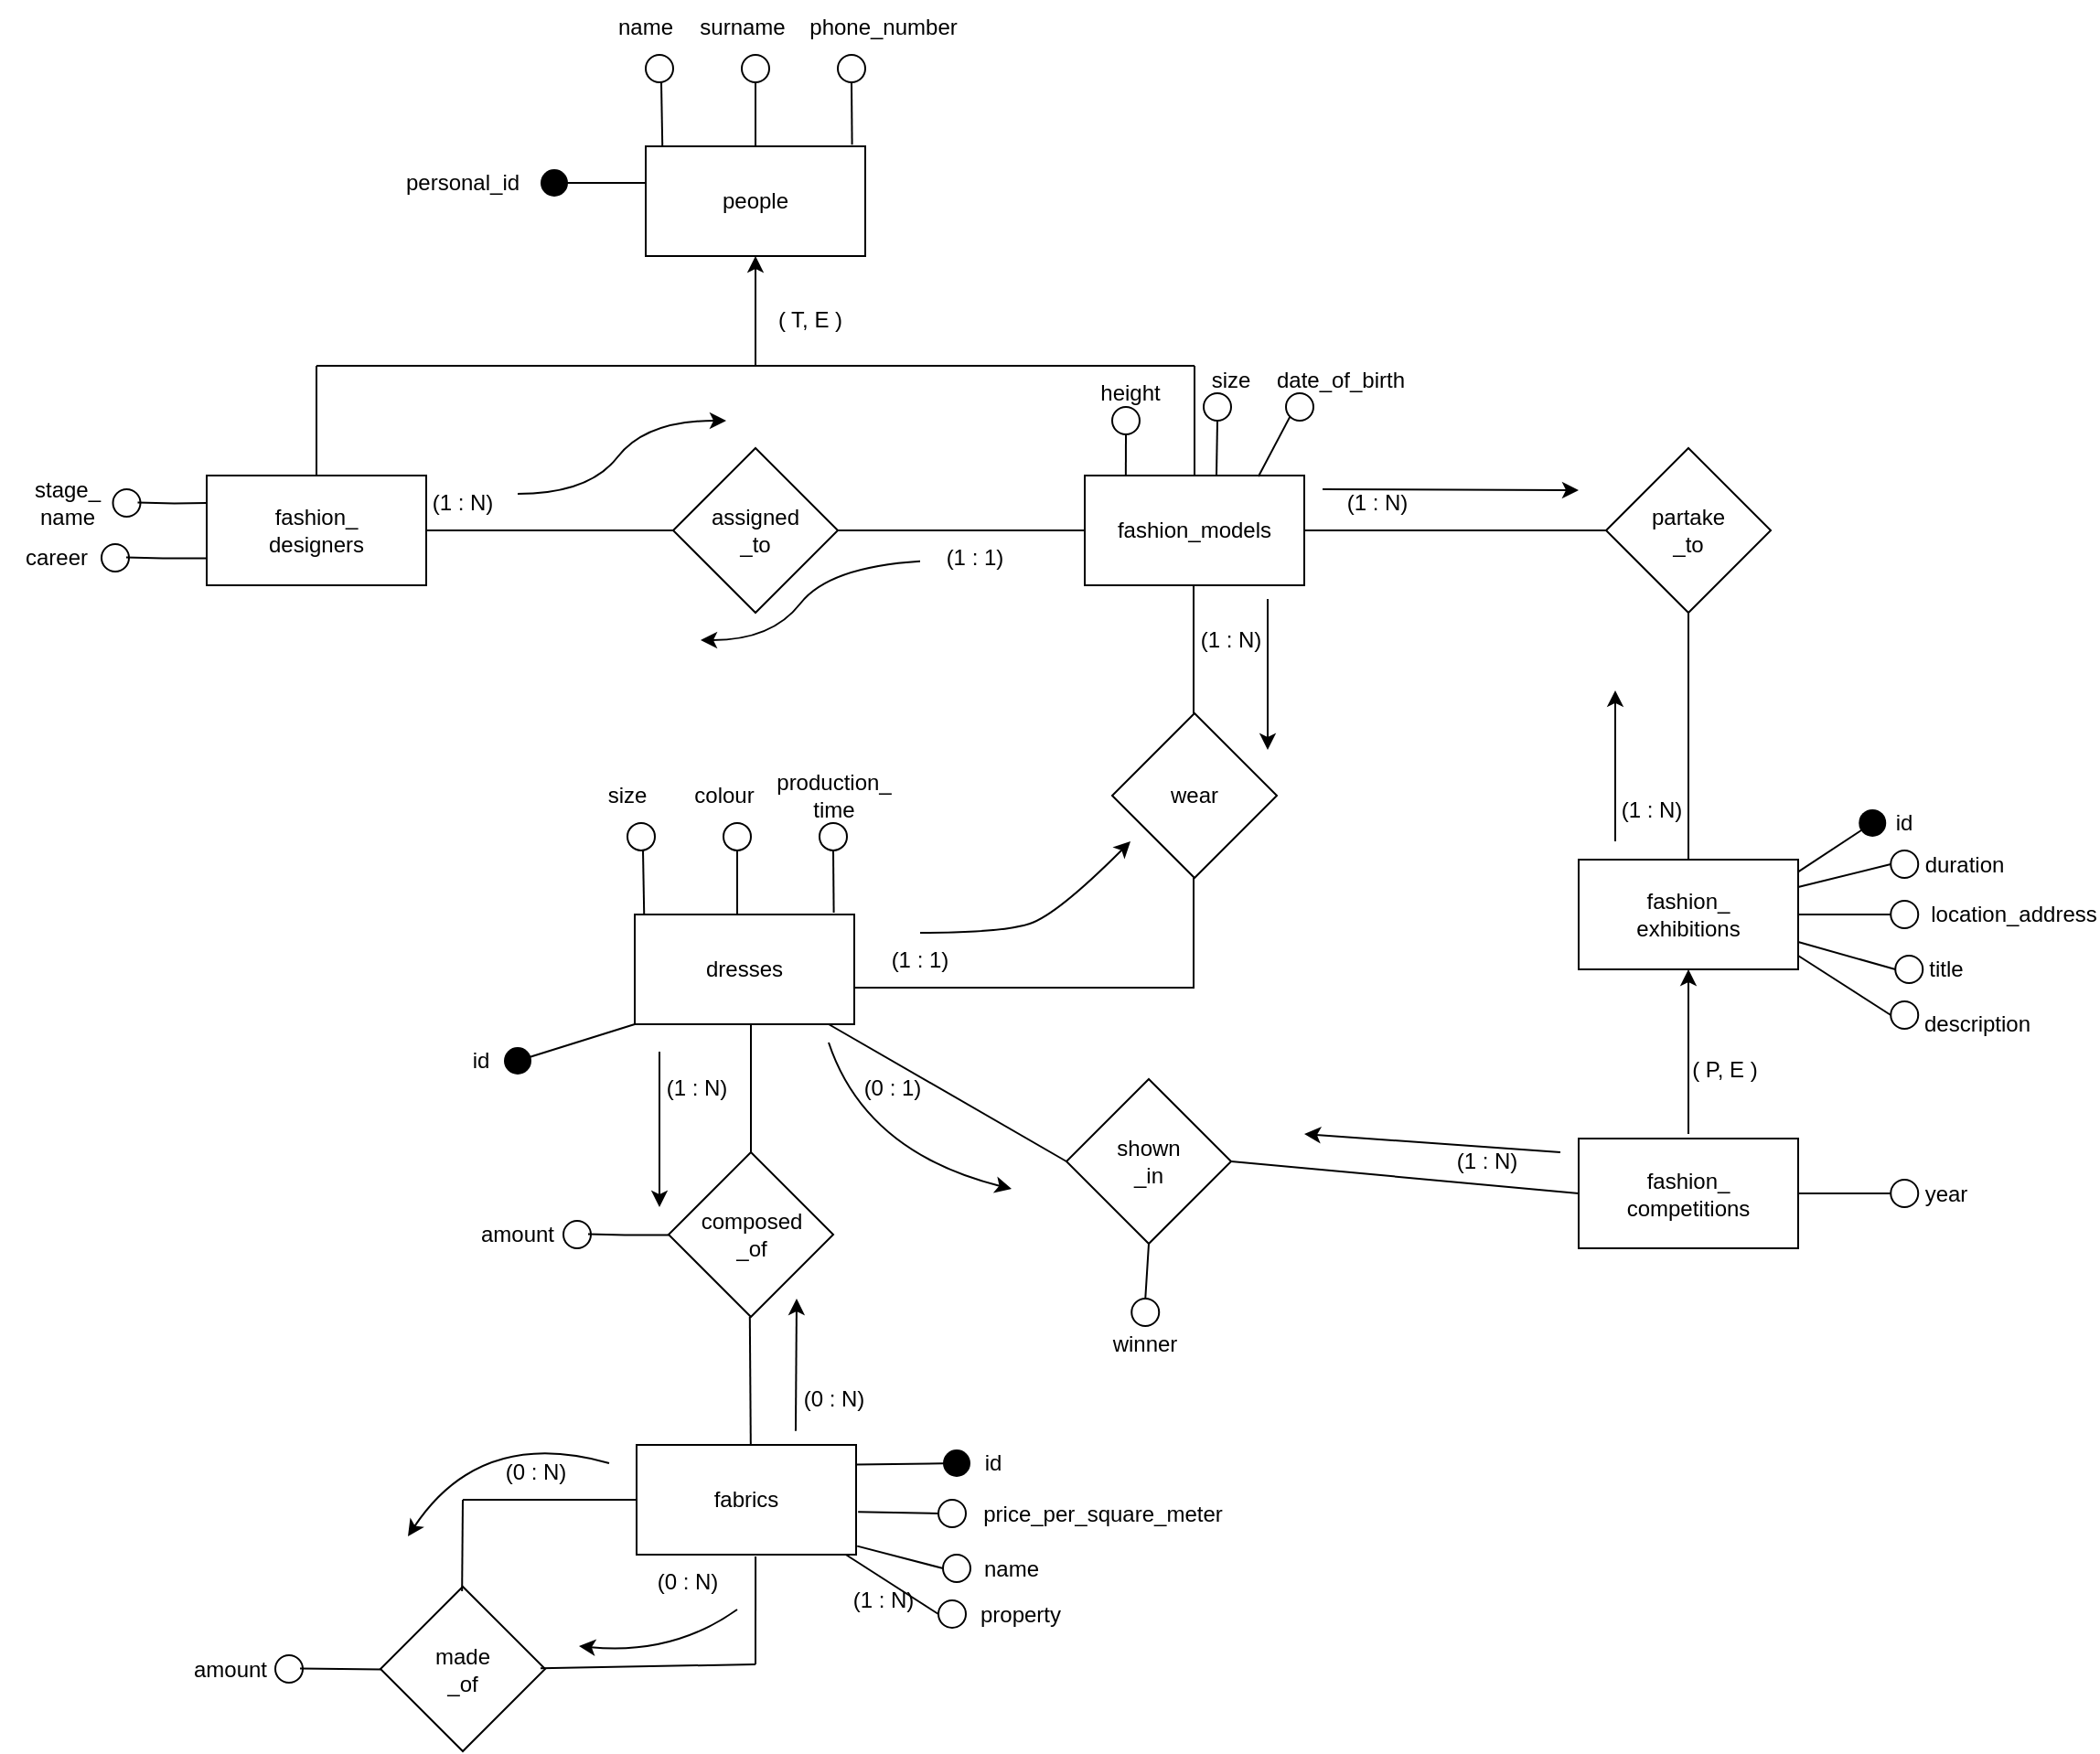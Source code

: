 <mxfile version="24.7.17">
  <diagram id="mo4NvyDhWBGa12DusN8B" name="Pagina-1">
    <mxGraphModel dx="1290" dy="621" grid="1" gridSize="10" guides="1" tooltips="1" connect="1" arrows="1" fold="1" page="1" pageScale="1" pageWidth="827" pageHeight="1169" math="0" shadow="0">
      <root>
        <mxCell id="0" />
        <mxCell id="1" parent="0" />
        <mxCell id="zsqkhQrDYqcJu1MsGsZU-1" value="people" style="rounded=0;whiteSpace=wrap;html=1;" parent="1" vertex="1">
          <mxGeometry x="360" y="120" width="120" height="60" as="geometry" />
        </mxCell>
        <mxCell id="zsqkhQrDYqcJu1MsGsZU-2" value="fashion_&lt;div&gt;designers&lt;/div&gt;" style="rounded=0;whiteSpace=wrap;html=1;" parent="1" vertex="1">
          <mxGeometry x="120" y="300" width="120" height="60" as="geometry" />
        </mxCell>
        <mxCell id="zsqkhQrDYqcJu1MsGsZU-3" value="fashion_models" style="rounded=0;whiteSpace=wrap;html=1;" parent="1" vertex="1">
          <mxGeometry x="600" y="300" width="120" height="60" as="geometry" />
        </mxCell>
        <mxCell id="zsqkhQrDYqcJu1MsGsZU-5" value="" style="endArrow=classic;html=1;rounded=0;entryX=0.5;entryY=1;entryDx=0;entryDy=0;" parent="1" target="zsqkhQrDYqcJu1MsGsZU-1" edge="1">
          <mxGeometry width="50" height="50" relative="1" as="geometry">
            <mxPoint x="420" y="240" as="sourcePoint" />
            <mxPoint x="440" y="240" as="targetPoint" />
          </mxGeometry>
        </mxCell>
        <mxCell id="zsqkhQrDYqcJu1MsGsZU-6" value="" style="endArrow=none;html=1;rounded=0;" parent="1" edge="1">
          <mxGeometry width="50" height="50" relative="1" as="geometry">
            <mxPoint x="420" y="240" as="sourcePoint" />
            <mxPoint x="660" y="240" as="targetPoint" />
          </mxGeometry>
        </mxCell>
        <mxCell id="zsqkhQrDYqcJu1MsGsZU-7" value="" style="endArrow=none;html=1;rounded=0;" parent="1" edge="1">
          <mxGeometry width="50" height="50" relative="1" as="geometry">
            <mxPoint x="180" y="240" as="sourcePoint" />
            <mxPoint x="420" y="240" as="targetPoint" />
          </mxGeometry>
        </mxCell>
        <mxCell id="zsqkhQrDYqcJu1MsGsZU-8" value="" style="endArrow=none;html=1;rounded=0;" parent="1" source="zsqkhQrDYqcJu1MsGsZU-3" edge="1">
          <mxGeometry width="50" height="50" relative="1" as="geometry">
            <mxPoint x="390" y="290" as="sourcePoint" />
            <mxPoint x="660" y="240" as="targetPoint" />
          </mxGeometry>
        </mxCell>
        <mxCell id="zsqkhQrDYqcJu1MsGsZU-10" value="" style="endArrow=none;html=1;rounded=0;" parent="1" source="zsqkhQrDYqcJu1MsGsZU-2" edge="1">
          <mxGeometry width="50" height="50" relative="1" as="geometry">
            <mxPoint x="390" y="290" as="sourcePoint" />
            <mxPoint x="180" y="240" as="targetPoint" />
          </mxGeometry>
        </mxCell>
        <mxCell id="zsqkhQrDYqcJu1MsGsZU-11" value="assigned&lt;div&gt;_to&lt;/div&gt;" style="rhombus;whiteSpace=wrap;html=1;" parent="1" vertex="1">
          <mxGeometry x="375" y="285" width="90" height="90" as="geometry" />
        </mxCell>
        <mxCell id="zsqkhQrDYqcJu1MsGsZU-14" value="" style="endArrow=none;html=1;rounded=0;entryX=0;entryY=0.5;entryDx=0;entryDy=0;exitX=1;exitY=0.5;exitDx=0;exitDy=0;" parent="1" source="zsqkhQrDYqcJu1MsGsZU-11" target="zsqkhQrDYqcJu1MsGsZU-3" edge="1">
          <mxGeometry width="50" height="50" relative="1" as="geometry">
            <mxPoint x="470" y="330" as="sourcePoint" />
            <mxPoint x="440" y="240" as="targetPoint" />
          </mxGeometry>
        </mxCell>
        <mxCell id="zsqkhQrDYqcJu1MsGsZU-16" value="" style="endArrow=none;html=1;rounded=0;entryX=0;entryY=0.5;entryDx=0;entryDy=0;" parent="1" target="zsqkhQrDYqcJu1MsGsZU-11" edge="1">
          <mxGeometry width="50" height="50" relative="1" as="geometry">
            <mxPoint x="240" y="330" as="sourcePoint" />
            <mxPoint x="315" y="370" as="targetPoint" />
          </mxGeometry>
        </mxCell>
        <mxCell id="zsqkhQrDYqcJu1MsGsZU-17" value="" style="curved=1;endArrow=classic;html=1;rounded=0;" parent="1" edge="1">
          <mxGeometry width="50" height="50" relative="1" as="geometry">
            <mxPoint x="290" y="310" as="sourcePoint" />
            <mxPoint x="404" y="270" as="targetPoint" />
            <Array as="points">
              <mxPoint x="329" y="310" />
              <mxPoint x="360" y="270" />
            </Array>
          </mxGeometry>
        </mxCell>
        <mxCell id="zsqkhQrDYqcJu1MsGsZU-19" value="" style="curved=1;endArrow=classic;html=1;rounded=0;" parent="1" source="zsqkhQrDYqcJu1MsGsZU-22" edge="1">
          <mxGeometry width="50" height="50" relative="1" as="geometry">
            <mxPoint x="504" y="350" as="sourcePoint" />
            <mxPoint x="390" y="390" as="targetPoint" />
            <Array as="points">
              <mxPoint x="460" y="350" />
              <mxPoint x="429" y="390" />
            </Array>
          </mxGeometry>
        </mxCell>
        <mxCell id="zsqkhQrDYqcJu1MsGsZU-21" value="(1 :&lt;span style=&quot;background-color: initial;&quot;&gt;&amp;nbsp;N)&lt;/span&gt;" style="text;strokeColor=none;align=center;fillColor=none;html=1;verticalAlign=middle;whiteSpace=wrap;rounded=0;" parent="1" vertex="1">
          <mxGeometry x="230" y="300" width="60" height="30" as="geometry" />
        </mxCell>
        <mxCell id="zsqkhQrDYqcJu1MsGsZU-22" value="(1 :&lt;span style=&quot;background-color: initial;&quot;&gt;&amp;nbsp;1&lt;/span&gt;&lt;span style=&quot;background-color: initial;&quot;&gt;)&lt;/span&gt;" style="text;strokeColor=none;align=center;fillColor=none;html=1;verticalAlign=middle;whiteSpace=wrap;rounded=0;" parent="1" vertex="1">
          <mxGeometry x="510" y="330" width="60" height="30" as="geometry" />
        </mxCell>
        <mxCell id="zsqkhQrDYqcJu1MsGsZU-24" value="dresses" style="rounded=0;whiteSpace=wrap;html=1;" parent="1" vertex="1">
          <mxGeometry x="354" y="540" width="120" height="60" as="geometry" />
        </mxCell>
        <mxCell id="zsqkhQrDYqcJu1MsGsZU-26" value="wear" style="rhombus;whiteSpace=wrap;html=1;" parent="1" vertex="1">
          <mxGeometry x="615" y="430" width="90" height="90" as="geometry" />
        </mxCell>
        <mxCell id="zsqkhQrDYqcJu1MsGsZU-28" value="" style="endArrow=none;html=1;rounded=0;exitX=0.5;exitY=1;exitDx=0;exitDy=0;" parent="1" edge="1">
          <mxGeometry width="50" height="50" relative="1" as="geometry">
            <mxPoint x="659.5" y="360" as="sourcePoint" />
            <mxPoint x="659.5" y="430" as="targetPoint" />
          </mxGeometry>
        </mxCell>
        <mxCell id="zsqkhQrDYqcJu1MsGsZU-30" value="" style="endArrow=none;html=1;rounded=0;entryX=0;entryY=0.5;entryDx=0;entryDy=0;" parent="1" target="zsqkhQrDYqcJu1MsGsZU-163" edge="1">
          <mxGeometry width="50" height="50" relative="1" as="geometry">
            <mxPoint x="460" y="600" as="sourcePoint" />
            <mxPoint x="510" y="550" as="targetPoint" />
          </mxGeometry>
        </mxCell>
        <mxCell id="zsqkhQrDYqcJu1MsGsZU-32" value="" style="endArrow=none;html=1;rounded=0;entryX=0;entryY=0.5;entryDx=0;entryDy=0;exitX=1;exitY=0.5;exitDx=0;exitDy=0;" parent="1" source="zsqkhQrDYqcJu1MsGsZU-163" target="zsqkhQrDYqcJu1MsGsZU-143" edge="1">
          <mxGeometry width="50" height="50" relative="1" as="geometry">
            <mxPoint x="680" y="680" as="sourcePoint" />
            <mxPoint x="730" y="630" as="targetPoint" />
          </mxGeometry>
        </mxCell>
        <mxCell id="zsqkhQrDYqcJu1MsGsZU-35" value="" style="endArrow=none;html=1;rounded=0;" parent="1" edge="1">
          <mxGeometry width="50" height="50" relative="1" as="geometry">
            <mxPoint x="659.5" y="580" as="sourcePoint" />
            <mxPoint x="659.5" y="520" as="targetPoint" />
          </mxGeometry>
        </mxCell>
        <mxCell id="zsqkhQrDYqcJu1MsGsZU-37" value="" style="endArrow=none;html=1;rounded=0;" parent="1" edge="1">
          <mxGeometry width="50" height="50" relative="1" as="geometry">
            <mxPoint x="474" y="580" as="sourcePoint" />
            <mxPoint x="660" y="580" as="targetPoint" />
          </mxGeometry>
        </mxCell>
        <mxCell id="zsqkhQrDYqcJu1MsGsZU-39" value="(1 :&lt;span style=&quot;background-color: initial;&quot;&gt;&amp;nbsp;N)&lt;/span&gt;" style="text;strokeColor=none;align=center;fillColor=none;html=1;verticalAlign=middle;whiteSpace=wrap;rounded=0;" parent="1" vertex="1">
          <mxGeometry x="650" y="375" width="60" height="30" as="geometry" />
        </mxCell>
        <mxCell id="zsqkhQrDYqcJu1MsGsZU-40" value="(1 :&lt;span style=&quot;background-color: initial;&quot;&gt;&amp;nbsp;1&lt;/span&gt;&lt;span style=&quot;background-color: initial;&quot;&gt;)&lt;/span&gt;" style="text;strokeColor=none;align=center;fillColor=none;html=1;verticalAlign=middle;whiteSpace=wrap;rounded=0;" parent="1" vertex="1">
          <mxGeometry x="480" y="550" width="60" height="30" as="geometry" />
        </mxCell>
        <mxCell id="zsqkhQrDYqcJu1MsGsZU-45" value="" style="curved=1;endArrow=classic;html=1;rounded=0;exitX=0.25;exitY=0;exitDx=0;exitDy=0;" parent="1" edge="1">
          <mxGeometry width="50" height="50" relative="1" as="geometry">
            <mxPoint x="510" y="550" as="sourcePoint" />
            <mxPoint x="625" y="500" as="targetPoint" />
            <Array as="points">
              <mxPoint x="555" y="550" />
              <mxPoint x="585" y="540" />
            </Array>
          </mxGeometry>
        </mxCell>
        <mxCell id="zsqkhQrDYqcJu1MsGsZU-47" value="" style="endArrow=classic;html=1;rounded=0;" parent="1" edge="1">
          <mxGeometry width="50" height="50" relative="1" as="geometry">
            <mxPoint x="700" y="367.5" as="sourcePoint" />
            <mxPoint x="700" y="450" as="targetPoint" />
            <Array as="points">
              <mxPoint x="700" y="410" />
            </Array>
          </mxGeometry>
        </mxCell>
        <mxCell id="zsqkhQrDYqcJu1MsGsZU-49" value="" style="endArrow=none;html=1;rounded=0;" parent="1" source="zsqkhQrDYqcJu1MsGsZU-48" edge="1">
          <mxGeometry width="50" height="50" relative="1" as="geometry">
            <mxPoint x="369" y="140" as="sourcePoint" />
            <mxPoint x="310" y="140" as="targetPoint" />
          </mxGeometry>
        </mxCell>
        <mxCell id="zsqkhQrDYqcJu1MsGsZU-50" value="personal_id" style="text;strokeColor=none;align=center;fillColor=none;html=1;verticalAlign=middle;whiteSpace=wrap;rounded=0;" parent="1" vertex="1">
          <mxGeometry x="230" y="125" width="60" height="30" as="geometry" />
        </mxCell>
        <mxCell id="zsqkhQrDYqcJu1MsGsZU-51" value="" style="endArrow=none;html=1;rounded=0;" parent="1" target="zsqkhQrDYqcJu1MsGsZU-48" edge="1">
          <mxGeometry width="50" height="50" relative="1" as="geometry">
            <mxPoint x="360" y="140" as="sourcePoint" />
            <mxPoint x="310" y="140" as="targetPoint" />
          </mxGeometry>
        </mxCell>
        <mxCell id="zsqkhQrDYqcJu1MsGsZU-48" value="" style="shape=waypoint;sketch=0;fillStyle=solid;size=15;pointerEvents=1;points=[];fillColor=none;resizable=0;rotatable=0;perimeter=centerPerimeter;snapToPoint=1;spacing=2;fontSize=24;" parent="1" vertex="1">
          <mxGeometry x="300" y="130" width="20" height="20" as="geometry" />
        </mxCell>
        <mxCell id="zsqkhQrDYqcJu1MsGsZU-60" value="" style="ellipse;whiteSpace=wrap;html=1;aspect=fixed;" parent="1" vertex="1">
          <mxGeometry x="360" y="70" width="15" height="15" as="geometry" />
        </mxCell>
        <mxCell id="zsqkhQrDYqcJu1MsGsZU-66" value="" style="ellipse;whiteSpace=wrap;html=1;aspect=fixed;" parent="1" vertex="1">
          <mxGeometry x="412.5" y="70" width="15" height="15" as="geometry" />
        </mxCell>
        <mxCell id="zsqkhQrDYqcJu1MsGsZU-67" value="" style="ellipse;whiteSpace=wrap;html=1;aspect=fixed;" parent="1" vertex="1">
          <mxGeometry x="465" y="70" width="15" height="15" as="geometry" />
        </mxCell>
        <mxCell id="zsqkhQrDYqcJu1MsGsZU-68" value="" style="endArrow=none;html=1;rounded=0;entryX=0.5;entryY=1;entryDx=0;entryDy=0;exitX=0.5;exitY=0;exitDx=0;exitDy=0;" parent="1" source="zsqkhQrDYqcJu1MsGsZU-1" target="zsqkhQrDYqcJu1MsGsZU-66" edge="1">
          <mxGeometry width="50" height="50" relative="1" as="geometry">
            <mxPoint x="413" y="120" as="sourcePoint" />
            <mxPoint x="430" y="140" as="targetPoint" />
          </mxGeometry>
        </mxCell>
        <mxCell id="zsqkhQrDYqcJu1MsGsZU-70" value="" style="endArrow=none;html=1;rounded=0;entryX=0.5;entryY=1;entryDx=0;entryDy=0;exitX=0.076;exitY=0.001;exitDx=0;exitDy=0;exitPerimeter=0;" parent="1" source="zsqkhQrDYqcJu1MsGsZU-1" edge="1">
          <mxGeometry width="50" height="50" relative="1" as="geometry">
            <mxPoint x="366.5" y="124" as="sourcePoint" />
            <mxPoint x="368.5" y="85" as="targetPoint" />
          </mxGeometry>
        </mxCell>
        <mxCell id="zsqkhQrDYqcJu1MsGsZU-71" value="" style="endArrow=none;html=1;rounded=0;exitX=0.94;exitY=-0.015;exitDx=0;exitDy=0;exitPerimeter=0;entryX=0.5;entryY=1;entryDx=0;entryDy=0;" parent="1" source="zsqkhQrDYqcJu1MsGsZU-1" target="zsqkhQrDYqcJu1MsGsZU-67" edge="1">
          <mxGeometry width="50" height="50" relative="1" as="geometry">
            <mxPoint x="474.0" y="121.68" as="sourcePoint" />
            <mxPoint x="474.42" y="85" as="targetPoint" />
          </mxGeometry>
        </mxCell>
        <mxCell id="zsqkhQrDYqcJu1MsGsZU-73" value="name" style="text;strokeColor=none;align=center;fillColor=none;html=1;verticalAlign=middle;whiteSpace=wrap;rounded=0;" parent="1" vertex="1">
          <mxGeometry x="330" y="40" width="60" height="30" as="geometry" />
        </mxCell>
        <mxCell id="zsqkhQrDYqcJu1MsGsZU-74" value="surname" style="text;strokeColor=none;align=center;fillColor=none;html=1;verticalAlign=middle;whiteSpace=wrap;rounded=0;" parent="1" vertex="1">
          <mxGeometry x="382.5" y="40" width="60" height="30" as="geometry" />
        </mxCell>
        <mxCell id="zsqkhQrDYqcJu1MsGsZU-75" value="phone_number" style="text;strokeColor=none;align=center;fillColor=none;html=1;verticalAlign=middle;whiteSpace=wrap;rounded=0;" parent="1" vertex="1">
          <mxGeometry x="460" y="40" width="60" height="30" as="geometry" />
        </mxCell>
        <mxCell id="zsqkhQrDYqcJu1MsGsZU-78" value="id" style="text;strokeColor=none;align=center;fillColor=none;html=1;verticalAlign=middle;whiteSpace=wrap;rounded=0;" parent="1" vertex="1">
          <mxGeometry x="240" y="605" width="60" height="30" as="geometry" />
        </mxCell>
        <mxCell id="zsqkhQrDYqcJu1MsGsZU-79" value="" style="endArrow=none;html=1;rounded=0;exitX=0;exitY=1;exitDx=0;exitDy=0;" parent="1" source="zsqkhQrDYqcJu1MsGsZU-24" target="zsqkhQrDYqcJu1MsGsZU-80" edge="1">
          <mxGeometry width="50" height="50" relative="1" as="geometry">
            <mxPoint x="245" y="730" as="sourcePoint" />
            <mxPoint x="195" y="730" as="targetPoint" />
          </mxGeometry>
        </mxCell>
        <mxCell id="zsqkhQrDYqcJu1MsGsZU-80" value="" style="shape=waypoint;sketch=0;fillStyle=solid;size=15;pointerEvents=1;points=[];fillColor=none;resizable=0;rotatable=0;perimeter=centerPerimeter;snapToPoint=1;spacing=2;fontSize=24;" parent="1" vertex="1">
          <mxGeometry x="280" y="610" width="20" height="20" as="geometry" />
        </mxCell>
        <mxCell id="zsqkhQrDYqcJu1MsGsZU-81" value="" style="ellipse;whiteSpace=wrap;html=1;aspect=fixed;" parent="1" vertex="1">
          <mxGeometry x="350" y="489.94" width="15" height="15" as="geometry" />
        </mxCell>
        <mxCell id="zsqkhQrDYqcJu1MsGsZU-82" value="" style="ellipse;whiteSpace=wrap;html=1;aspect=fixed;" parent="1" vertex="1">
          <mxGeometry x="402.5" y="489.94" width="15" height="15" as="geometry" />
        </mxCell>
        <mxCell id="zsqkhQrDYqcJu1MsGsZU-83" value="" style="ellipse;whiteSpace=wrap;html=1;aspect=fixed;" parent="1" vertex="1">
          <mxGeometry x="455" y="489.94" width="15" height="15" as="geometry" />
        </mxCell>
        <mxCell id="zsqkhQrDYqcJu1MsGsZU-84" value="" style="endArrow=none;html=1;rounded=0;entryX=0.5;entryY=1;entryDx=0;entryDy=0;exitX=0.5;exitY=0;exitDx=0;exitDy=0;" parent="1" target="zsqkhQrDYqcJu1MsGsZU-82" edge="1">
          <mxGeometry width="50" height="50" relative="1" as="geometry">
            <mxPoint x="410" y="539.94" as="sourcePoint" />
            <mxPoint x="420" y="559.94" as="targetPoint" />
          </mxGeometry>
        </mxCell>
        <mxCell id="zsqkhQrDYqcJu1MsGsZU-85" value="" style="endArrow=none;html=1;rounded=0;entryX=0.5;entryY=1;entryDx=0;entryDy=0;exitX=0.076;exitY=0.001;exitDx=0;exitDy=0;exitPerimeter=0;" parent="1" edge="1">
          <mxGeometry width="50" height="50" relative="1" as="geometry">
            <mxPoint x="359.12" y="540" as="sourcePoint" />
            <mxPoint x="358.5" y="504.94" as="targetPoint" />
          </mxGeometry>
        </mxCell>
        <mxCell id="zsqkhQrDYqcJu1MsGsZU-86" value="" style="endArrow=none;html=1;rounded=0;exitX=0.94;exitY=-0.015;exitDx=0;exitDy=0;exitPerimeter=0;entryX=0.5;entryY=1;entryDx=0;entryDy=0;" parent="1" target="zsqkhQrDYqcJu1MsGsZU-83" edge="1">
          <mxGeometry width="50" height="50" relative="1" as="geometry">
            <mxPoint x="462.8" y="539.04" as="sourcePoint" />
            <mxPoint x="464.42" y="504.94" as="targetPoint" />
          </mxGeometry>
        </mxCell>
        <mxCell id="zsqkhQrDYqcJu1MsGsZU-87" value="s&lt;span style=&quot;background-color: initial;&quot;&gt;ize&lt;/span&gt;" style="text;strokeColor=none;align=center;fillColor=none;html=1;verticalAlign=middle;whiteSpace=wrap;rounded=0;" parent="1" vertex="1">
          <mxGeometry x="320" y="459.94" width="60" height="30" as="geometry" />
        </mxCell>
        <mxCell id="zsqkhQrDYqcJu1MsGsZU-88" value="colour" style="text;strokeColor=none;align=center;fillColor=none;html=1;verticalAlign=middle;whiteSpace=wrap;rounded=0;" parent="1" vertex="1">
          <mxGeometry x="372.5" y="459.94" width="60" height="30" as="geometry" />
        </mxCell>
        <mxCell id="zsqkhQrDYqcJu1MsGsZU-89" value="production_&lt;div&gt;time&lt;/div&gt;" style="text;strokeColor=none;align=center;fillColor=none;html=1;verticalAlign=middle;whiteSpace=wrap;rounded=0;" parent="1" vertex="1">
          <mxGeometry x="432.5" y="460" width="60" height="30" as="geometry" />
        </mxCell>
        <mxCell id="zsqkhQrDYqcJu1MsGsZU-90" value="composed&lt;div&gt;_of&lt;/div&gt;" style="rhombus;whiteSpace=wrap;html=1;" parent="1" vertex="1">
          <mxGeometry x="372.5" y="670" width="90" height="90" as="geometry" />
        </mxCell>
        <mxCell id="zsqkhQrDYqcJu1MsGsZU-91" value="" style="endArrow=none;html=1;rounded=0;exitX=0.5;exitY=1;exitDx=0;exitDy=0;" parent="1" target="zsqkhQrDYqcJu1MsGsZU-90" edge="1">
          <mxGeometry width="50" height="50" relative="1" as="geometry">
            <mxPoint x="417.5" y="600" as="sourcePoint" />
            <mxPoint x="542.5" y="600" as="targetPoint" />
          </mxGeometry>
        </mxCell>
        <mxCell id="zsqkhQrDYqcJu1MsGsZU-92" value="(1 :&lt;span style=&quot;background-color: initial;&quot;&gt;&amp;nbsp;N)&lt;/span&gt;" style="text;strokeColor=none;align=center;fillColor=none;html=1;verticalAlign=middle;whiteSpace=wrap;rounded=0;" parent="1" vertex="1">
          <mxGeometry x="357.5" y="620" width="60" height="30" as="geometry" />
        </mxCell>
        <mxCell id="zsqkhQrDYqcJu1MsGsZU-93" value="" style="endArrow=classic;html=1;rounded=0;" parent="1" edge="1">
          <mxGeometry width="50" height="50" relative="1" as="geometry">
            <mxPoint x="367.5" y="615" as="sourcePoint" />
            <mxPoint x="367.5" y="700" as="targetPoint" />
          </mxGeometry>
        </mxCell>
        <mxCell id="zsqkhQrDYqcJu1MsGsZU-94" value="" style="endArrow=none;html=1;rounded=0;exitX=0.5;exitY=1;exitDx=0;exitDy=0;" parent="1" edge="1">
          <mxGeometry width="50" height="50" relative="1" as="geometry">
            <mxPoint x="416.91" y="760" as="sourcePoint" />
            <mxPoint x="417.41" y="830" as="targetPoint" />
          </mxGeometry>
        </mxCell>
        <mxCell id="zsqkhQrDYqcJu1MsGsZU-95" value="" style="endArrow=classic;html=1;rounded=0;exitX=0.158;exitY=1.08;exitDx=0;exitDy=0;exitPerimeter=0;" parent="1" source="zsqkhQrDYqcJu1MsGsZU-110" edge="1">
          <mxGeometry width="50" height="50" relative="1" as="geometry">
            <mxPoint x="442.5" y="835" as="sourcePoint" />
            <mxPoint x="442.5" y="750" as="targetPoint" />
          </mxGeometry>
        </mxCell>
        <mxCell id="zsqkhQrDYqcJu1MsGsZU-96" value="fabrics" style="rounded=0;whiteSpace=wrap;html=1;" parent="1" vertex="1">
          <mxGeometry x="355" y="830" width="120" height="60" as="geometry" />
        </mxCell>
        <mxCell id="zsqkhQrDYqcJu1MsGsZU-97" value="(1 :&lt;span style=&quot;background-color: initial;&quot;&gt;&amp;nbsp;N&lt;/span&gt;&lt;span style=&quot;background-color: initial;&quot;&gt;)&lt;/span&gt;" style="text;strokeColor=none;align=center;fillColor=none;html=1;verticalAlign=middle;whiteSpace=wrap;rounded=0;" parent="1" vertex="1">
          <mxGeometry x="460" y="900" width="60" height="30" as="geometry" />
        </mxCell>
        <mxCell id="zsqkhQrDYqcJu1MsGsZU-98" value="(0 :&lt;span style=&quot;background-color: initial;&quot;&gt;&amp;nbsp;N&lt;/span&gt;&lt;span style=&quot;background-color: initial;&quot;&gt;)&lt;/span&gt;" style="text;strokeColor=none;align=center;fillColor=none;html=1;verticalAlign=middle;whiteSpace=wrap;rounded=0;" parent="1" vertex="1">
          <mxGeometry x="270" y="830" width="60" height="30" as="geometry" />
        </mxCell>
        <mxCell id="zsqkhQrDYqcJu1MsGsZU-99" value="" style="endArrow=none;html=1;rounded=0;exitX=0.156;exitY=0.926;exitDx=0;exitDy=0;exitPerimeter=0;entryX=0.998;entryY=0.18;entryDx=0;entryDy=0;entryPerimeter=0;" parent="1" source="zsqkhQrDYqcJu1MsGsZU-100" target="zsqkhQrDYqcJu1MsGsZU-96" edge="1">
          <mxGeometry width="50" height="50" relative="1" as="geometry">
            <mxPoint x="107.5" y="1170.06" as="sourcePoint" />
            <mxPoint x="480" y="840" as="targetPoint" />
          </mxGeometry>
        </mxCell>
        <mxCell id="zsqkhQrDYqcJu1MsGsZU-100" value="" style="shape=waypoint;sketch=0;fillStyle=solid;size=15;pointerEvents=1;points=[];fillColor=none;resizable=0;rotatable=0;perimeter=centerPerimeter;snapToPoint=1;spacing=2;fontSize=24;" parent="1" vertex="1">
          <mxGeometry x="520" y="830" width="20" height="20" as="geometry" />
        </mxCell>
        <mxCell id="zsqkhQrDYqcJu1MsGsZU-101" value="" style="ellipse;whiteSpace=wrap;html=1;aspect=fixed;" parent="1" vertex="1">
          <mxGeometry x="520" y="915" width="15" height="15" as="geometry" />
        </mxCell>
        <mxCell id="zsqkhQrDYqcJu1MsGsZU-102" value="" style="ellipse;whiteSpace=wrap;html=1;aspect=fixed;" parent="1" vertex="1">
          <mxGeometry x="522.5" y="890" width="15" height="15" as="geometry" />
        </mxCell>
        <mxCell id="zsqkhQrDYqcJu1MsGsZU-103" value="" style="ellipse;whiteSpace=wrap;html=1;aspect=fixed;" parent="1" vertex="1">
          <mxGeometry x="520" y="860" width="15" height="15" as="geometry" />
        </mxCell>
        <mxCell id="zsqkhQrDYqcJu1MsGsZU-104" value="" style="endArrow=none;html=1;rounded=0;entryX=0;entryY=0.5;entryDx=0;entryDy=0;exitX=1.005;exitY=0.922;exitDx=0;exitDy=0;exitPerimeter=0;" parent="1" source="zsqkhQrDYqcJu1MsGsZU-96" target="zsqkhQrDYqcJu1MsGsZU-102" edge="1">
          <mxGeometry width="50" height="50" relative="1" as="geometry">
            <mxPoint x="272.5" y="980" as="sourcePoint" />
            <mxPoint x="282.5" y="1000" as="targetPoint" />
          </mxGeometry>
        </mxCell>
        <mxCell id="zsqkhQrDYqcJu1MsGsZU-105" value="" style="endArrow=none;html=1;rounded=0;entryX=0.5;entryY=1;entryDx=0;entryDy=0;exitX=0;exitY=0.5;exitDx=0;exitDy=0;" parent="1" source="zsqkhQrDYqcJu1MsGsZU-101" edge="1">
          <mxGeometry width="50" height="50" relative="1" as="geometry">
            <mxPoint x="470.0" y="925.06" as="sourcePoint" />
            <mxPoint x="469.38" y="890" as="targetPoint" />
          </mxGeometry>
        </mxCell>
        <mxCell id="zsqkhQrDYqcJu1MsGsZU-106" value="" style="endArrow=none;html=1;rounded=0;entryX=0;entryY=0.5;entryDx=0;entryDy=0;exitX=1.009;exitY=0.61;exitDx=0;exitDy=0;exitPerimeter=0;" parent="1" source="zsqkhQrDYqcJu1MsGsZU-96" target="zsqkhQrDYqcJu1MsGsZU-103" edge="1">
          <mxGeometry width="50" height="50" relative="1" as="geometry">
            <mxPoint x="480" y="868" as="sourcePoint" />
            <mxPoint x="326.92" y="945" as="targetPoint" />
          </mxGeometry>
        </mxCell>
        <mxCell id="zsqkhQrDYqcJu1MsGsZU-107" value="property" style="text;strokeColor=none;align=center;fillColor=none;html=1;verticalAlign=middle;whiteSpace=wrap;rounded=0;" parent="1" vertex="1">
          <mxGeometry x="535" y="907.5" width="60" height="30" as="geometry" />
        </mxCell>
        <mxCell id="zsqkhQrDYqcJu1MsGsZU-108" value="name" style="text;strokeColor=none;align=center;fillColor=none;html=1;verticalAlign=middle;whiteSpace=wrap;rounded=0;" parent="1" vertex="1">
          <mxGeometry x="530" y="882.5" width="60" height="30" as="geometry" />
        </mxCell>
        <mxCell id="zsqkhQrDYqcJu1MsGsZU-109" value="price_per_square_meter" style="text;strokeColor=none;align=center;fillColor=none;html=1;verticalAlign=middle;whiteSpace=wrap;rounded=0;" parent="1" vertex="1">
          <mxGeometry x="580" y="852.5" width="60" height="30" as="geometry" />
        </mxCell>
        <mxCell id="zsqkhQrDYqcJu1MsGsZU-110" value="(0 :&lt;span style=&quot;background-color: initial;&quot;&gt;&amp;nbsp;N)&lt;/span&gt;" style="text;strokeColor=none;align=center;fillColor=none;html=1;verticalAlign=middle;whiteSpace=wrap;rounded=0;" parent="1" vertex="1">
          <mxGeometry x="432.5" y="790" width="60" height="30" as="geometry" />
        </mxCell>
        <mxCell id="zsqkhQrDYqcJu1MsGsZU-111" value="id" style="text;strokeColor=none;align=center;fillColor=none;html=1;verticalAlign=middle;whiteSpace=wrap;rounded=0;" parent="1" vertex="1">
          <mxGeometry x="520" y="825" width="60" height="30" as="geometry" />
        </mxCell>
        <mxCell id="zsqkhQrDYqcJu1MsGsZU-112" value="made&lt;div&gt;_of&lt;/div&gt;" style="rhombus;whiteSpace=wrap;html=1;" parent="1" vertex="1">
          <mxGeometry x="215" y="907.5" width="90" height="90" as="geometry" />
        </mxCell>
        <mxCell id="zsqkhQrDYqcJu1MsGsZU-113" value="" style="endArrow=none;html=1;rounded=0;" parent="1" edge="1">
          <mxGeometry width="50" height="50" relative="1" as="geometry">
            <mxPoint x="260" y="860" as="sourcePoint" />
            <mxPoint x="355" y="860" as="targetPoint" />
          </mxGeometry>
        </mxCell>
        <mxCell id="zsqkhQrDYqcJu1MsGsZU-114" value="" style="endArrow=none;html=1;rounded=0;" parent="1" edge="1">
          <mxGeometry width="50" height="50" relative="1" as="geometry">
            <mxPoint x="259.58" y="910" as="sourcePoint" />
            <mxPoint x="260" y="860" as="targetPoint" />
          </mxGeometry>
        </mxCell>
        <mxCell id="zsqkhQrDYqcJu1MsGsZU-115" value="" style="endArrow=none;html=1;rounded=0;" parent="1" edge="1">
          <mxGeometry width="50" height="50" relative="1" as="geometry">
            <mxPoint x="302.5" y="952.08" as="sourcePoint" />
            <mxPoint x="420" y="950" as="targetPoint" />
          </mxGeometry>
        </mxCell>
        <mxCell id="zsqkhQrDYqcJu1MsGsZU-116" value="" style="endArrow=none;html=1;rounded=0;entryX=0.542;entryY=1.016;entryDx=0;entryDy=0;entryPerimeter=0;" parent="1" target="zsqkhQrDYqcJu1MsGsZU-96" edge="1">
          <mxGeometry width="50" height="50" relative="1" as="geometry">
            <mxPoint x="420" y="950" as="sourcePoint" />
            <mxPoint x="417.5" y="905" as="targetPoint" />
          </mxGeometry>
        </mxCell>
        <mxCell id="zsqkhQrDYqcJu1MsGsZU-117" value="(0 :&lt;span style=&quot;background-color: initial;&quot;&gt;&amp;nbsp;N&lt;/span&gt;&lt;span style=&quot;background-color: initial;&quot;&gt;)&lt;/span&gt;" style="text;strokeColor=none;align=center;fillColor=none;html=1;verticalAlign=middle;whiteSpace=wrap;rounded=0;" parent="1" vertex="1">
          <mxGeometry x="352.5" y="890" width="60" height="30" as="geometry" />
        </mxCell>
        <mxCell id="zsqkhQrDYqcJu1MsGsZU-119" value="" style="ellipse;whiteSpace=wrap;html=1;aspect=fixed;" parent="1" vertex="1">
          <mxGeometry x="315" y="707.5" width="15" height="15" as="geometry" />
        </mxCell>
        <mxCell id="zsqkhQrDYqcJu1MsGsZU-120" value="" style="endArrow=none;html=1;rounded=0;entryX=0;entryY=0.5;entryDx=0;entryDy=0;exitX=1.009;exitY=0.61;exitDx=0;exitDy=0;exitPerimeter=0;" parent="1" edge="1">
          <mxGeometry width="50" height="50" relative="1" as="geometry">
            <mxPoint x="328.5" y="714.75" as="sourcePoint" />
            <mxPoint x="372.5" y="715.25" as="targetPoint" />
            <Array as="points">
              <mxPoint x="348.5" y="715.25" />
            </Array>
          </mxGeometry>
        </mxCell>
        <mxCell id="zsqkhQrDYqcJu1MsGsZU-121" value="amount" style="text;strokeColor=none;align=center;fillColor=none;html=1;verticalAlign=middle;whiteSpace=wrap;rounded=0;" parent="1" vertex="1">
          <mxGeometry x="260" y="700" width="60" height="30" as="geometry" />
        </mxCell>
        <mxCell id="zsqkhQrDYqcJu1MsGsZU-122" value="" style="ellipse;whiteSpace=wrap;html=1;aspect=fixed;" parent="1" vertex="1">
          <mxGeometry x="157.5" y="945" width="15" height="15" as="geometry" />
        </mxCell>
        <mxCell id="zsqkhQrDYqcJu1MsGsZU-123" value="" style="endArrow=none;html=1;rounded=0;entryX=0;entryY=0.5;entryDx=0;entryDy=0;exitX=1.009;exitY=0.61;exitDx=0;exitDy=0;exitPerimeter=0;" parent="1" edge="1">
          <mxGeometry width="50" height="50" relative="1" as="geometry">
            <mxPoint x="171" y="952.25" as="sourcePoint" />
            <mxPoint x="215.0" y="952.75" as="targetPoint" />
            <Array as="points" />
          </mxGeometry>
        </mxCell>
        <mxCell id="zsqkhQrDYqcJu1MsGsZU-124" value="amount" style="text;strokeColor=none;align=center;fillColor=none;html=1;verticalAlign=middle;whiteSpace=wrap;rounded=0;" parent="1" vertex="1">
          <mxGeometry x="102.5" y="937.5" width="60" height="30" as="geometry" />
        </mxCell>
        <mxCell id="zsqkhQrDYqcJu1MsGsZU-125" value="" style="ellipse;whiteSpace=wrap;html=1;aspect=fixed;" parent="1" vertex="1">
          <mxGeometry x="62.5" y="337.5" width="15" height="15" as="geometry" />
        </mxCell>
        <mxCell id="zsqkhQrDYqcJu1MsGsZU-126" value="" style="endArrow=none;html=1;rounded=0;entryX=0;entryY=0.5;entryDx=0;entryDy=0;exitX=1.009;exitY=0.61;exitDx=0;exitDy=0;exitPerimeter=0;" parent="1" edge="1">
          <mxGeometry width="50" height="50" relative="1" as="geometry">
            <mxPoint x="76" y="344.75" as="sourcePoint" />
            <mxPoint x="120.0" y="345.25" as="targetPoint" />
            <Array as="points">
              <mxPoint x="96" y="345.25" />
            </Array>
          </mxGeometry>
        </mxCell>
        <mxCell id="zsqkhQrDYqcJu1MsGsZU-127" value="career" style="text;strokeColor=none;align=center;fillColor=none;html=1;verticalAlign=middle;whiteSpace=wrap;rounded=0;" parent="1" vertex="1">
          <mxGeometry x="7.5" y="330" width="60" height="30" as="geometry" />
        </mxCell>
        <mxCell id="zsqkhQrDYqcJu1MsGsZU-128" value="" style="ellipse;whiteSpace=wrap;html=1;aspect=fixed;" parent="1" vertex="1">
          <mxGeometry x="68.75" y="307.5" width="15" height="15" as="geometry" />
        </mxCell>
        <mxCell id="zsqkhQrDYqcJu1MsGsZU-129" value="" style="endArrow=none;html=1;rounded=0;exitX=1.009;exitY=0.61;exitDx=0;exitDy=0;exitPerimeter=0;" parent="1" edge="1">
          <mxGeometry width="50" height="50" relative="1" as="geometry">
            <mxPoint x="82.25" y="314.75" as="sourcePoint" />
            <mxPoint x="120" y="315" as="targetPoint" />
            <Array as="points">
              <mxPoint x="102.25" y="315.25" />
            </Array>
          </mxGeometry>
        </mxCell>
        <mxCell id="zsqkhQrDYqcJu1MsGsZU-130" value="stage_&lt;div&gt;name&lt;/div&gt;" style="text;strokeColor=none;align=center;fillColor=none;html=1;verticalAlign=middle;whiteSpace=wrap;rounded=0;" parent="1" vertex="1">
          <mxGeometry x="13.75" y="300" width="60" height="30" as="geometry" />
        </mxCell>
        <mxCell id="zsqkhQrDYqcJu1MsGsZU-131" value="" style="curved=1;endArrow=classic;html=1;rounded=0;" parent="1" edge="1">
          <mxGeometry width="50" height="50" relative="1" as="geometry">
            <mxPoint x="340" y="840" as="sourcePoint" />
            <mxPoint x="230" y="880" as="targetPoint" />
            <Array as="points">
              <mxPoint x="270" y="820" />
            </Array>
          </mxGeometry>
        </mxCell>
        <mxCell id="zsqkhQrDYqcJu1MsGsZU-132" value="" style="curved=1;endArrow=classic;html=1;rounded=0;" parent="1" edge="1">
          <mxGeometry width="50" height="50" relative="1" as="geometry">
            <mxPoint x="410" y="920" as="sourcePoint" />
            <mxPoint x="323.5" y="940" as="targetPoint" />
            <Array as="points">
              <mxPoint x="375" y="945" />
            </Array>
          </mxGeometry>
        </mxCell>
        <mxCell id="zsqkhQrDYqcJu1MsGsZU-133" value="fashion_&lt;div&gt;exhibitions&lt;/div&gt;" style="rounded=0;whiteSpace=wrap;html=1;" parent="1" vertex="1">
          <mxGeometry x="870" y="510" width="120" height="60" as="geometry" />
        </mxCell>
        <mxCell id="zsqkhQrDYqcJu1MsGsZU-134" value="partake&lt;div&gt;_to&lt;/div&gt;" style="rhombus;whiteSpace=wrap;html=1;" parent="1" vertex="1">
          <mxGeometry x="885" y="285" width="90" height="90" as="geometry" />
        </mxCell>
        <mxCell id="zsqkhQrDYqcJu1MsGsZU-135" value="" style="endArrow=none;html=1;rounded=0;exitX=1;exitY=0.5;exitDx=0;exitDy=0;entryX=0;entryY=0.5;entryDx=0;entryDy=0;" parent="1" source="zsqkhQrDYqcJu1MsGsZU-3" target="zsqkhQrDYqcJu1MsGsZU-134" edge="1">
          <mxGeometry width="50" height="50" relative="1" as="geometry">
            <mxPoint x="969.5" y="360" as="sourcePoint" />
            <mxPoint x="880" y="330" as="targetPoint" />
          </mxGeometry>
        </mxCell>
        <mxCell id="zsqkhQrDYqcJu1MsGsZU-136" value="(1 :&lt;span style=&quot;background-color: initial;&quot;&gt;&amp;nbsp;N)&lt;/span&gt;" style="text;strokeColor=none;align=center;fillColor=none;html=1;verticalAlign=middle;whiteSpace=wrap;rounded=0;" parent="1" vertex="1">
          <mxGeometry x="730" y="300" width="60" height="30" as="geometry" />
        </mxCell>
        <mxCell id="zsqkhQrDYqcJu1MsGsZU-141" value="" style="endArrow=none;html=1;rounded=0;exitX=0.5;exitY=0;exitDx=0;exitDy=0;" parent="1" source="zsqkhQrDYqcJu1MsGsZU-133" edge="1">
          <mxGeometry width="50" height="50" relative="1" as="geometry">
            <mxPoint x="880" y="425" as="sourcePoint" />
            <mxPoint x="930" y="375" as="targetPoint" />
          </mxGeometry>
        </mxCell>
        <mxCell id="zsqkhQrDYqcJu1MsGsZU-142" value="(1 :&lt;span style=&quot;background-color: initial;&quot;&gt;&amp;nbsp;N)&lt;/span&gt;" style="text;strokeColor=none;align=center;fillColor=none;html=1;verticalAlign=middle;whiteSpace=wrap;rounded=0;" parent="1" vertex="1">
          <mxGeometry x="880" y="467.5" width="60" height="30" as="geometry" />
        </mxCell>
        <mxCell id="zsqkhQrDYqcJu1MsGsZU-143" value="fashion_&lt;div&gt;competitions&lt;/div&gt;" style="rounded=0;whiteSpace=wrap;html=1;" parent="1" vertex="1">
          <mxGeometry x="870" y="662.5" width="120" height="60" as="geometry" />
        </mxCell>
        <mxCell id="zsqkhQrDYqcJu1MsGsZU-144" value="" style="endArrow=classic;html=1;rounded=0;entryX=0.5;entryY=1;entryDx=0;entryDy=0;" parent="1" edge="1">
          <mxGeometry width="50" height="50" relative="1" as="geometry">
            <mxPoint x="930" y="660" as="sourcePoint" />
            <mxPoint x="930" y="570" as="targetPoint" />
          </mxGeometry>
        </mxCell>
        <mxCell id="zsqkhQrDYqcJu1MsGsZU-145" value="( T, E )" style="text;strokeColor=none;align=center;fillColor=none;html=1;verticalAlign=middle;whiteSpace=wrap;rounded=0;" parent="1" vertex="1">
          <mxGeometry x="420" y="200" width="60" height="30" as="geometry" />
        </mxCell>
        <mxCell id="zsqkhQrDYqcJu1MsGsZU-146" value="( P, E )" style="text;strokeColor=none;align=center;fillColor=none;html=1;verticalAlign=middle;whiteSpace=wrap;rounded=0;" parent="1" vertex="1">
          <mxGeometry x="920" y="610" width="60" height="30" as="geometry" />
        </mxCell>
        <mxCell id="zsqkhQrDYqcJu1MsGsZU-147" value="" style="endArrow=none;html=1;rounded=0;exitX=0.156;exitY=0.926;exitDx=0;exitDy=0;exitPerimeter=0;entryX=1;entryY=0.111;entryDx=0;entryDy=0;entryPerimeter=0;" parent="1" source="zsqkhQrDYqcJu1MsGsZU-148" target="zsqkhQrDYqcJu1MsGsZU-133" edge="1">
          <mxGeometry width="50" height="50" relative="1" as="geometry">
            <mxPoint x="628.12" y="842.56" as="sourcePoint" />
            <mxPoint x="995.62" y="513.5" as="targetPoint" />
          </mxGeometry>
        </mxCell>
        <mxCell id="zsqkhQrDYqcJu1MsGsZU-148" value="" style="shape=waypoint;sketch=0;fillStyle=solid;size=15;pointerEvents=1;points=[];fillColor=none;resizable=0;rotatable=0;perimeter=centerPerimeter;snapToPoint=1;spacing=2;fontSize=24;" parent="1" vertex="1">
          <mxGeometry x="1020.62" y="479.94" width="20" height="20" as="geometry" />
        </mxCell>
        <mxCell id="zsqkhQrDYqcJu1MsGsZU-149" value="" style="ellipse;whiteSpace=wrap;html=1;aspect=fixed;" parent="1" vertex="1">
          <mxGeometry x="1040.62" y="587.5" width="15" height="15" as="geometry" />
        </mxCell>
        <mxCell id="zsqkhQrDYqcJu1MsGsZU-150" value="" style="ellipse;whiteSpace=wrap;html=1;aspect=fixed;" parent="1" vertex="1">
          <mxGeometry x="1043.12" y="562.5" width="15" height="15" as="geometry" />
        </mxCell>
        <mxCell id="zsqkhQrDYqcJu1MsGsZU-151" value="" style="ellipse;whiteSpace=wrap;html=1;aspect=fixed;" parent="1" vertex="1">
          <mxGeometry x="1040.62" y="532.5" width="15" height="15" as="geometry" />
        </mxCell>
        <mxCell id="zsqkhQrDYqcJu1MsGsZU-152" value="" style="endArrow=none;html=1;rounded=0;entryX=0;entryY=0.5;entryDx=0;entryDy=0;exitX=1;exitY=0.75;exitDx=0;exitDy=0;" parent="1" source="zsqkhQrDYqcJu1MsGsZU-133" target="zsqkhQrDYqcJu1MsGsZU-150" edge="1">
          <mxGeometry width="50" height="50" relative="1" as="geometry">
            <mxPoint x="996.62" y="557.5" as="sourcePoint" />
            <mxPoint x="803.12" y="672.5" as="targetPoint" />
          </mxGeometry>
        </mxCell>
        <mxCell id="zsqkhQrDYqcJu1MsGsZU-153" value="" style="endArrow=none;html=1;rounded=0;entryX=0.5;entryY=1;entryDx=0;entryDy=0;exitX=0;exitY=0.5;exitDx=0;exitDy=0;" parent="1" source="zsqkhQrDYqcJu1MsGsZU-149" edge="1">
          <mxGeometry width="50" height="50" relative="1" as="geometry">
            <mxPoint x="990.62" y="597.56" as="sourcePoint" />
            <mxPoint x="990" y="562.5" as="targetPoint" />
          </mxGeometry>
        </mxCell>
        <mxCell id="zsqkhQrDYqcJu1MsGsZU-154" value="" style="endArrow=none;html=1;rounded=0;entryX=0;entryY=0.5;entryDx=0;entryDy=0;exitX=1;exitY=0.5;exitDx=0;exitDy=0;" parent="1" source="zsqkhQrDYqcJu1MsGsZU-133" target="zsqkhQrDYqcJu1MsGsZU-151" edge="1">
          <mxGeometry width="50" height="50" relative="1" as="geometry">
            <mxPoint x="996.62" y="539.5" as="sourcePoint" />
            <mxPoint x="847.54" y="617.5" as="targetPoint" />
          </mxGeometry>
        </mxCell>
        <mxCell id="zsqkhQrDYqcJu1MsGsZU-155" value="description" style="text;strokeColor=none;align=center;fillColor=none;html=1;verticalAlign=middle;whiteSpace=wrap;rounded=0;" parent="1" vertex="1">
          <mxGeometry x="1058.12" y="585" width="60" height="30" as="geometry" />
        </mxCell>
        <mxCell id="zsqkhQrDYqcJu1MsGsZU-156" value="title" style="text;strokeColor=none;align=center;fillColor=none;html=1;verticalAlign=middle;whiteSpace=wrap;rounded=0;" parent="1" vertex="1">
          <mxGeometry x="1040.62" y="555" width="60" height="30" as="geometry" />
        </mxCell>
        <mxCell id="zsqkhQrDYqcJu1MsGsZU-157" value="location_address" style="text;strokeColor=none;align=center;fillColor=none;html=1;verticalAlign=middle;whiteSpace=wrap;rounded=0;" parent="1" vertex="1">
          <mxGeometry x="1078.12" y="525" width="60" height="30" as="geometry" />
        </mxCell>
        <mxCell id="zsqkhQrDYqcJu1MsGsZU-158" value="id" style="text;strokeColor=none;align=center;fillColor=none;html=1;verticalAlign=middle;whiteSpace=wrap;rounded=0;" parent="1" vertex="1">
          <mxGeometry x="1018.12" y="474.94" width="60" height="30" as="geometry" />
        </mxCell>
        <mxCell id="zsqkhQrDYqcJu1MsGsZU-159" value="" style="endArrow=none;html=1;rounded=0;exitX=1.009;exitY=0.61;exitDx=0;exitDy=0;exitPerimeter=0;entryX=0;entryY=0.5;entryDx=0;entryDy=0;" parent="1" target="zsqkhQrDYqcJu1MsGsZU-160" edge="1">
          <mxGeometry width="50" height="50" relative="1" as="geometry">
            <mxPoint x="990" y="525" as="sourcePoint" />
            <mxPoint x="1040" y="510" as="targetPoint" />
          </mxGeometry>
        </mxCell>
        <mxCell id="zsqkhQrDYqcJu1MsGsZU-160" value="" style="ellipse;whiteSpace=wrap;html=1;aspect=fixed;" parent="1" vertex="1">
          <mxGeometry x="1040.62" y="505" width="15" height="15" as="geometry" />
        </mxCell>
        <mxCell id="zsqkhQrDYqcJu1MsGsZU-161" value="duration" style="text;strokeColor=none;align=center;fillColor=none;html=1;verticalAlign=middle;whiteSpace=wrap;rounded=0;" parent="1" vertex="1">
          <mxGeometry x="1050.62" y="497.5" width="60" height="30" as="geometry" />
        </mxCell>
        <mxCell id="zsqkhQrDYqcJu1MsGsZU-163" value="shown&lt;br&gt;_in" style="rhombus;whiteSpace=wrap;html=1;" parent="1" vertex="1">
          <mxGeometry x="590" y="630" width="90" height="90" as="geometry" />
        </mxCell>
        <mxCell id="zsqkhQrDYqcJu1MsGsZU-164" value="(0 :&lt;span style=&quot;background-color: initial;&quot;&gt;&amp;nbsp;1&lt;/span&gt;&lt;span style=&quot;background-color: initial;&quot;&gt;)&lt;/span&gt;" style="text;strokeColor=none;align=center;fillColor=none;html=1;verticalAlign=middle;whiteSpace=wrap;rounded=0;" parent="1" vertex="1">
          <mxGeometry x="465" y="620" width="60" height="30" as="geometry" />
        </mxCell>
        <mxCell id="zsqkhQrDYqcJu1MsGsZU-165" value="(1 :&lt;span style=&quot;background-color: initial;&quot;&gt;&amp;nbsp;N&lt;/span&gt;&lt;span style=&quot;background-color: initial;&quot;&gt;)&lt;/span&gt;" style="text;strokeColor=none;align=center;fillColor=none;html=1;verticalAlign=middle;whiteSpace=wrap;rounded=0;" parent="1" vertex="1">
          <mxGeometry x="790" y="660" width="60" height="30" as="geometry" />
        </mxCell>
        <mxCell id="zsqkhQrDYqcJu1MsGsZU-166" value="" style="endArrow=classic;html=1;rounded=0;" parent="1" edge="1">
          <mxGeometry width="50" height="50" relative="1" as="geometry">
            <mxPoint x="860" y="670" as="sourcePoint" />
            <mxPoint x="720" y="660" as="targetPoint" />
          </mxGeometry>
        </mxCell>
        <mxCell id="zsqkhQrDYqcJu1MsGsZU-168" value="" style="curved=1;endArrow=classic;html=1;rounded=0;" parent="1" edge="1">
          <mxGeometry width="50" height="50" relative="1" as="geometry">
            <mxPoint x="460" y="610" as="sourcePoint" />
            <mxPoint x="560" y="690" as="targetPoint" />
            <Array as="points">
              <mxPoint x="480" y="670" />
            </Array>
          </mxGeometry>
        </mxCell>
        <mxCell id="zsqkhQrDYqcJu1MsGsZU-169" value="" style="endArrow=classic;html=1;rounded=0;" parent="1" edge="1">
          <mxGeometry width="50" height="50" relative="1" as="geometry">
            <mxPoint x="730" y="307.5" as="sourcePoint" />
            <mxPoint x="870" y="308" as="targetPoint" />
          </mxGeometry>
        </mxCell>
        <mxCell id="zsqkhQrDYqcJu1MsGsZU-170" value="" style="endArrow=classic;html=1;rounded=0;" parent="1" edge="1">
          <mxGeometry width="50" height="50" relative="1" as="geometry">
            <mxPoint x="890" y="499.94" as="sourcePoint" />
            <mxPoint x="890" y="417.44" as="targetPoint" />
            <Array as="points">
              <mxPoint x="890" y="459.94" />
            </Array>
          </mxGeometry>
        </mxCell>
        <mxCell id="zsqkhQrDYqcJu1MsGsZU-171" value="" style="ellipse;whiteSpace=wrap;html=1;aspect=fixed;" parent="1" vertex="1">
          <mxGeometry x="1040.62" y="685" width="15" height="15" as="geometry" />
        </mxCell>
        <mxCell id="zsqkhQrDYqcJu1MsGsZU-172" value="" style="endArrow=none;html=1;rounded=0;entryX=0;entryY=0.5;entryDx=0;entryDy=0;exitX=1;exitY=0.5;exitDx=0;exitDy=0;" parent="1" target="zsqkhQrDYqcJu1MsGsZU-171" edge="1">
          <mxGeometry width="50" height="50" relative="1" as="geometry">
            <mxPoint x="990" y="692.5" as="sourcePoint" />
            <mxPoint x="847.54" y="770" as="targetPoint" />
          </mxGeometry>
        </mxCell>
        <mxCell id="zsqkhQrDYqcJu1MsGsZU-173" value="year" style="text;strokeColor=none;align=center;fillColor=none;html=1;verticalAlign=middle;whiteSpace=wrap;rounded=0;" parent="1" vertex="1">
          <mxGeometry x="1040.62" y="677.5" width="60" height="30" as="geometry" />
        </mxCell>
        <mxCell id="zsqkhQrDYqcJu1MsGsZU-176" value="" style="ellipse;whiteSpace=wrap;html=1;aspect=fixed;" parent="1" vertex="1">
          <mxGeometry x="665.0" y="255" width="15" height="15" as="geometry" />
        </mxCell>
        <mxCell id="zsqkhQrDYqcJu1MsGsZU-177" value="" style="ellipse;whiteSpace=wrap;html=1;aspect=fixed;" parent="1" vertex="1">
          <mxGeometry x="710.0" y="255" width="15" height="15" as="geometry" />
        </mxCell>
        <mxCell id="zsqkhQrDYqcJu1MsGsZU-178" value="" style="ellipse;whiteSpace=wrap;html=1;aspect=fixed;" parent="1" vertex="1">
          <mxGeometry x="615.0" y="262.5" width="15" height="15" as="geometry" />
        </mxCell>
        <mxCell id="zsqkhQrDYqcJu1MsGsZU-179" value="" style="endArrow=none;html=1;rounded=0;entryX=0;entryY=1;entryDx=0;entryDy=0;exitX=0.791;exitY=0.009;exitDx=0;exitDy=0;exitPerimeter=0;" parent="1" source="zsqkhQrDYqcJu1MsGsZU-3" target="zsqkhQrDYqcJu1MsGsZU-177" edge="1">
          <mxGeometry width="50" height="50" relative="1" as="geometry">
            <mxPoint x="710.0" y="225" as="sourcePoint" />
            <mxPoint x="523.12" y="342.5" as="targetPoint" />
          </mxGeometry>
        </mxCell>
        <mxCell id="zsqkhQrDYqcJu1MsGsZU-180" value="" style="endArrow=none;html=1;rounded=0;exitX=0.5;exitY=1;exitDx=0;exitDy=0;" parent="1" source="zsqkhQrDYqcJu1MsGsZU-176" edge="1">
          <mxGeometry width="50" height="50" relative="1" as="geometry">
            <mxPoint x="710.62" y="267.56" as="sourcePoint" />
            <mxPoint x="672" y="300" as="targetPoint" />
          </mxGeometry>
        </mxCell>
        <mxCell id="zsqkhQrDYqcJu1MsGsZU-181" value="" style="endArrow=none;html=1;rounded=0;entryX=0.5;entryY=1;entryDx=0;entryDy=0;exitX=0.187;exitY=-0.004;exitDx=0;exitDy=0;exitPerimeter=0;" parent="1" source="zsqkhQrDYqcJu1MsGsZU-3" target="zsqkhQrDYqcJu1MsGsZU-178" edge="1">
          <mxGeometry width="50" height="50" relative="1" as="geometry">
            <mxPoint x="710.0" y="210" as="sourcePoint" />
            <mxPoint x="567.54" y="287.5" as="targetPoint" />
          </mxGeometry>
        </mxCell>
        <mxCell id="zsqkhQrDYqcJu1MsGsZU-182" value="size" style="text;strokeColor=none;align=center;fillColor=none;html=1;verticalAlign=middle;whiteSpace=wrap;rounded=0;" parent="1" vertex="1">
          <mxGeometry x="650.0" y="232.5" width="60" height="30" as="geometry" />
        </mxCell>
        <mxCell id="zsqkhQrDYqcJu1MsGsZU-183" value="date_of_birth" style="text;strokeColor=none;align=center;fillColor=none;html=1;verticalAlign=middle;whiteSpace=wrap;rounded=0;" parent="1" vertex="1">
          <mxGeometry x="710.0" y="232.5" width="60" height="30" as="geometry" />
        </mxCell>
        <mxCell id="zsqkhQrDYqcJu1MsGsZU-184" value="height" style="text;strokeColor=none;align=center;fillColor=none;html=1;verticalAlign=middle;whiteSpace=wrap;rounded=0;" parent="1" vertex="1">
          <mxGeometry x="595.0" y="240" width="60" height="30" as="geometry" />
        </mxCell>
        <mxCell id="zsqkhQrDYqcJu1MsGsZU-189" value="" style="ellipse;whiteSpace=wrap;html=1;aspect=fixed;" parent="1" vertex="1">
          <mxGeometry x="625.62" y="750" width="15" height="15" as="geometry" />
        </mxCell>
        <mxCell id="zsqkhQrDYqcJu1MsGsZU-190" value="" style="endArrow=none;html=1;rounded=0;entryX=0.5;entryY=0;entryDx=0;entryDy=0;exitX=0.5;exitY=1;exitDx=0;exitDy=0;" parent="1" source="zsqkhQrDYqcJu1MsGsZU-163" target="zsqkhQrDYqcJu1MsGsZU-189" edge="1">
          <mxGeometry width="50" height="50" relative="1" as="geometry">
            <mxPoint x="580" y="762.5" as="sourcePoint" />
            <mxPoint x="432.54" y="835" as="targetPoint" />
          </mxGeometry>
        </mxCell>
        <mxCell id="zsqkhQrDYqcJu1MsGsZU-191" value="winner" style="text;strokeColor=none;align=center;fillColor=none;html=1;verticalAlign=middle;whiteSpace=wrap;rounded=0;" parent="1" vertex="1">
          <mxGeometry x="603.12" y="760" width="60" height="30" as="geometry" />
        </mxCell>
      </root>
    </mxGraphModel>
  </diagram>
</mxfile>
